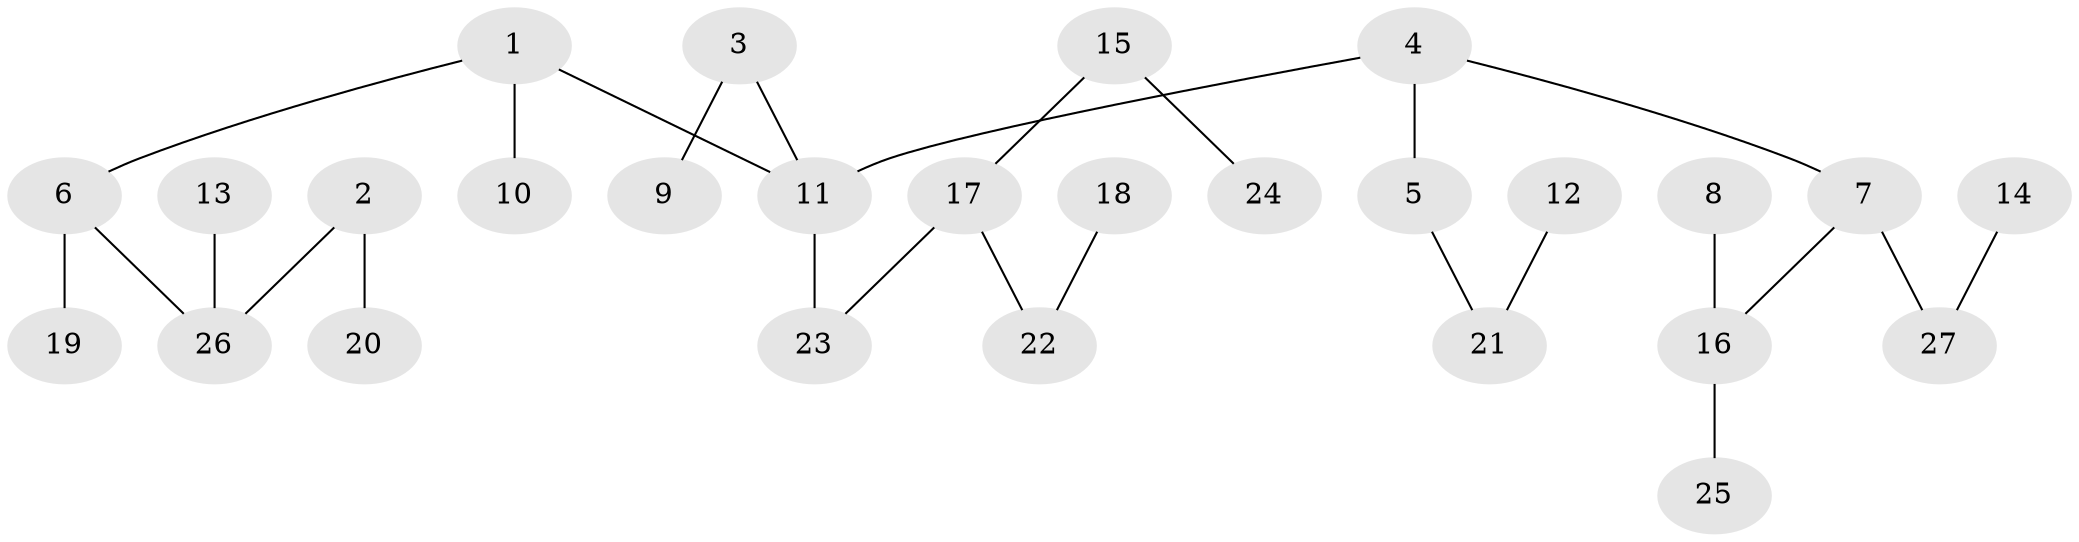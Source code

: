 // original degree distribution, {3: 0.12962962962962962, 5: 0.05555555555555555, 2: 0.2037037037037037, 4: 0.09259259259259259, 1: 0.5185185185185185}
// Generated by graph-tools (version 1.1) at 2025/02/03/09/25 03:02:19]
// undirected, 27 vertices, 26 edges
graph export_dot {
graph [start="1"]
  node [color=gray90,style=filled];
  1;
  2;
  3;
  4;
  5;
  6;
  7;
  8;
  9;
  10;
  11;
  12;
  13;
  14;
  15;
  16;
  17;
  18;
  19;
  20;
  21;
  22;
  23;
  24;
  25;
  26;
  27;
  1 -- 6 [weight=1.0];
  1 -- 10 [weight=1.0];
  1 -- 11 [weight=1.0];
  2 -- 20 [weight=1.0];
  2 -- 26 [weight=1.0];
  3 -- 9 [weight=1.0];
  3 -- 11 [weight=1.0];
  4 -- 5 [weight=1.0];
  4 -- 7 [weight=1.0];
  4 -- 11 [weight=1.0];
  5 -- 21 [weight=1.0];
  6 -- 19 [weight=1.0];
  6 -- 26 [weight=1.0];
  7 -- 16 [weight=1.0];
  7 -- 27 [weight=1.0];
  8 -- 16 [weight=1.0];
  11 -- 23 [weight=1.0];
  12 -- 21 [weight=1.0];
  13 -- 26 [weight=1.0];
  14 -- 27 [weight=1.0];
  15 -- 17 [weight=1.0];
  15 -- 24 [weight=1.0];
  16 -- 25 [weight=1.0];
  17 -- 22 [weight=1.0];
  17 -- 23 [weight=1.0];
  18 -- 22 [weight=1.0];
}
